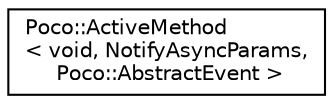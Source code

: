 digraph "Graphical Class Hierarchy"
{
 // LATEX_PDF_SIZE
  edge [fontname="Helvetica",fontsize="10",labelfontname="Helvetica",labelfontsize="10"];
  node [fontname="Helvetica",fontsize="10",shape=record];
  rankdir="LR";
  Node0 [label="Poco::ActiveMethod\l\< void, NotifyAsyncParams,\l Poco::AbstractEvent \>",height=0.2,width=0.4,color="black", fillcolor="white", style="filled",URL="$classPoco_1_1ActiveMethod.html",tooltip=" "];
}

